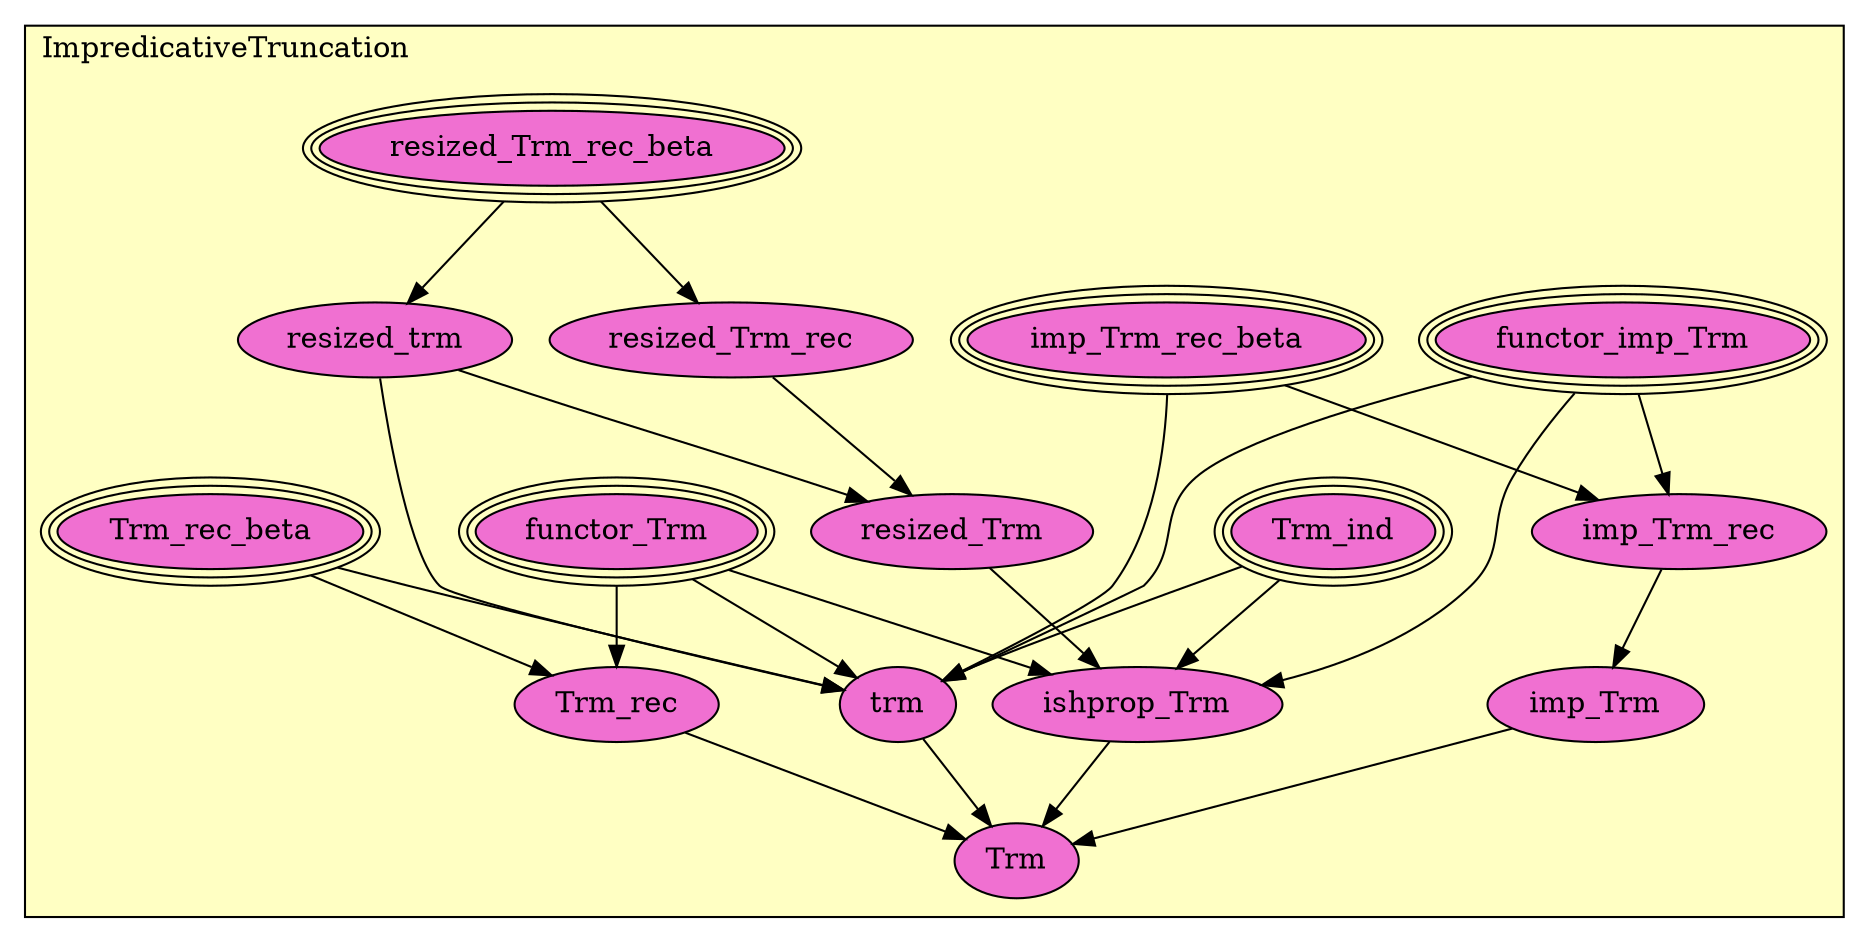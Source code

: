 digraph HoTT_Metatheory_ImpredicativeTruncation {
  graph [ratio=0.5]
  node [style=filled]
ImpredicativeTruncation_resized_Trm_rec_beta [label="resized_Trm_rec_beta", URL=<ImpredicativeTruncation.html#resized_Trm_rec_beta>, peripheries=3, fillcolor="#F070D1"] ;
ImpredicativeTruncation_resized_Trm_rec [label="resized_Trm_rec", URL=<ImpredicativeTruncation.html#resized_Trm_rec>, fillcolor="#F070D1"] ;
ImpredicativeTruncation_resized_trm [label="resized_trm", URL=<ImpredicativeTruncation.html#resized_trm>, fillcolor="#F070D1"] ;
ImpredicativeTruncation_resized_Trm [label="resized_Trm", URL=<ImpredicativeTruncation.html#resized_Trm>, fillcolor="#F070D1"] ;
ImpredicativeTruncation_imp_Trm_rec_beta [label="imp_Trm_rec_beta", URL=<ImpredicativeTruncation.html#imp_Trm_rec_beta>, peripheries=3, fillcolor="#F070D1"] ;
ImpredicativeTruncation_functor_imp_Trm [label="functor_imp_Trm", URL=<ImpredicativeTruncation.html#functor_imp_Trm>, peripheries=3, fillcolor="#F070D1"] ;
ImpredicativeTruncation_imp_Trm_rec [label="imp_Trm_rec", URL=<ImpredicativeTruncation.html#imp_Trm_rec>, fillcolor="#F070D1"] ;
ImpredicativeTruncation_imp_Trm [label="imp_Trm", URL=<ImpredicativeTruncation.html#imp_Trm>, fillcolor="#F070D1"] ;
ImpredicativeTruncation_Trm_ind [label="Trm_ind", URL=<ImpredicativeTruncation.html#Trm_ind>, peripheries=3, fillcolor="#F070D1"] ;
ImpredicativeTruncation_functor_Trm [label="functor_Trm", URL=<ImpredicativeTruncation.html#functor_Trm>, peripheries=3, fillcolor="#F070D1"] ;
ImpredicativeTruncation_Trm_rec_beta [label="Trm_rec_beta", URL=<ImpredicativeTruncation.html#Trm_rec_beta>, peripheries=3, fillcolor="#F070D1"] ;
ImpredicativeTruncation_Trm_rec [label="Trm_rec", URL=<ImpredicativeTruncation.html#Trm_rec>, fillcolor="#F070D1"] ;
ImpredicativeTruncation_ishprop_Trm [label="ishprop_Trm", URL=<ImpredicativeTruncation.html#ishprop_Trm>, fillcolor="#F070D1"] ;
ImpredicativeTruncation_trm [label="trm", URL=<ImpredicativeTruncation.html#trm>, fillcolor="#F070D1"] ;
ImpredicativeTruncation_Trm [label="Trm", URL=<ImpredicativeTruncation.html#Trm>, fillcolor="#F070D1"] ;
  ImpredicativeTruncation_resized_Trm_rec_beta -> ImpredicativeTruncation_resized_Trm_rec [] ;
  ImpredicativeTruncation_resized_Trm_rec_beta -> ImpredicativeTruncation_resized_trm [] ;
  ImpredicativeTruncation_resized_Trm_rec -> ImpredicativeTruncation_resized_Trm [] ;
  ImpredicativeTruncation_resized_trm -> ImpredicativeTruncation_resized_Trm [] ;
  ImpredicativeTruncation_resized_trm -> ImpredicativeTruncation_trm [] ;
  ImpredicativeTruncation_resized_Trm -> ImpredicativeTruncation_ishprop_Trm [] ;
  ImpredicativeTruncation_imp_Trm_rec_beta -> ImpredicativeTruncation_imp_Trm_rec [] ;
  ImpredicativeTruncation_imp_Trm_rec_beta -> ImpredicativeTruncation_trm [] ;
  ImpredicativeTruncation_functor_imp_Trm -> ImpredicativeTruncation_imp_Trm_rec [] ;
  ImpredicativeTruncation_functor_imp_Trm -> ImpredicativeTruncation_ishprop_Trm [] ;
  ImpredicativeTruncation_functor_imp_Trm -> ImpredicativeTruncation_trm [] ;
  ImpredicativeTruncation_imp_Trm_rec -> ImpredicativeTruncation_imp_Trm [] ;
  ImpredicativeTruncation_imp_Trm -> ImpredicativeTruncation_Trm [] ;
  ImpredicativeTruncation_Trm_ind -> ImpredicativeTruncation_ishprop_Trm [] ;
  ImpredicativeTruncation_Trm_ind -> ImpredicativeTruncation_trm [] ;
  ImpredicativeTruncation_functor_Trm -> ImpredicativeTruncation_Trm_rec [] ;
  ImpredicativeTruncation_functor_Trm -> ImpredicativeTruncation_ishprop_Trm [] ;
  ImpredicativeTruncation_functor_Trm -> ImpredicativeTruncation_trm [] ;
  ImpredicativeTruncation_Trm_rec_beta -> ImpredicativeTruncation_Trm_rec [] ;
  ImpredicativeTruncation_Trm_rec_beta -> ImpredicativeTruncation_trm [] ;
  ImpredicativeTruncation_Trm_rec -> ImpredicativeTruncation_Trm [] ;
  ImpredicativeTruncation_ishprop_Trm -> ImpredicativeTruncation_Trm [] ;
  ImpredicativeTruncation_trm -> ImpredicativeTruncation_Trm [] ;
subgraph cluster_ImpredicativeTruncation { label="ImpredicativeTruncation"; fillcolor="#FFFFC3"; labeljust=l; style=filled 
ImpredicativeTruncation_Trm; ImpredicativeTruncation_trm; ImpredicativeTruncation_ishprop_Trm; ImpredicativeTruncation_Trm_rec; ImpredicativeTruncation_Trm_rec_beta; ImpredicativeTruncation_functor_Trm; ImpredicativeTruncation_Trm_ind; ImpredicativeTruncation_imp_Trm; ImpredicativeTruncation_imp_Trm_rec; ImpredicativeTruncation_functor_imp_Trm; ImpredicativeTruncation_imp_Trm_rec_beta; ImpredicativeTruncation_resized_Trm; ImpredicativeTruncation_resized_trm; ImpredicativeTruncation_resized_Trm_rec; ImpredicativeTruncation_resized_Trm_rec_beta; };
} /* END */
